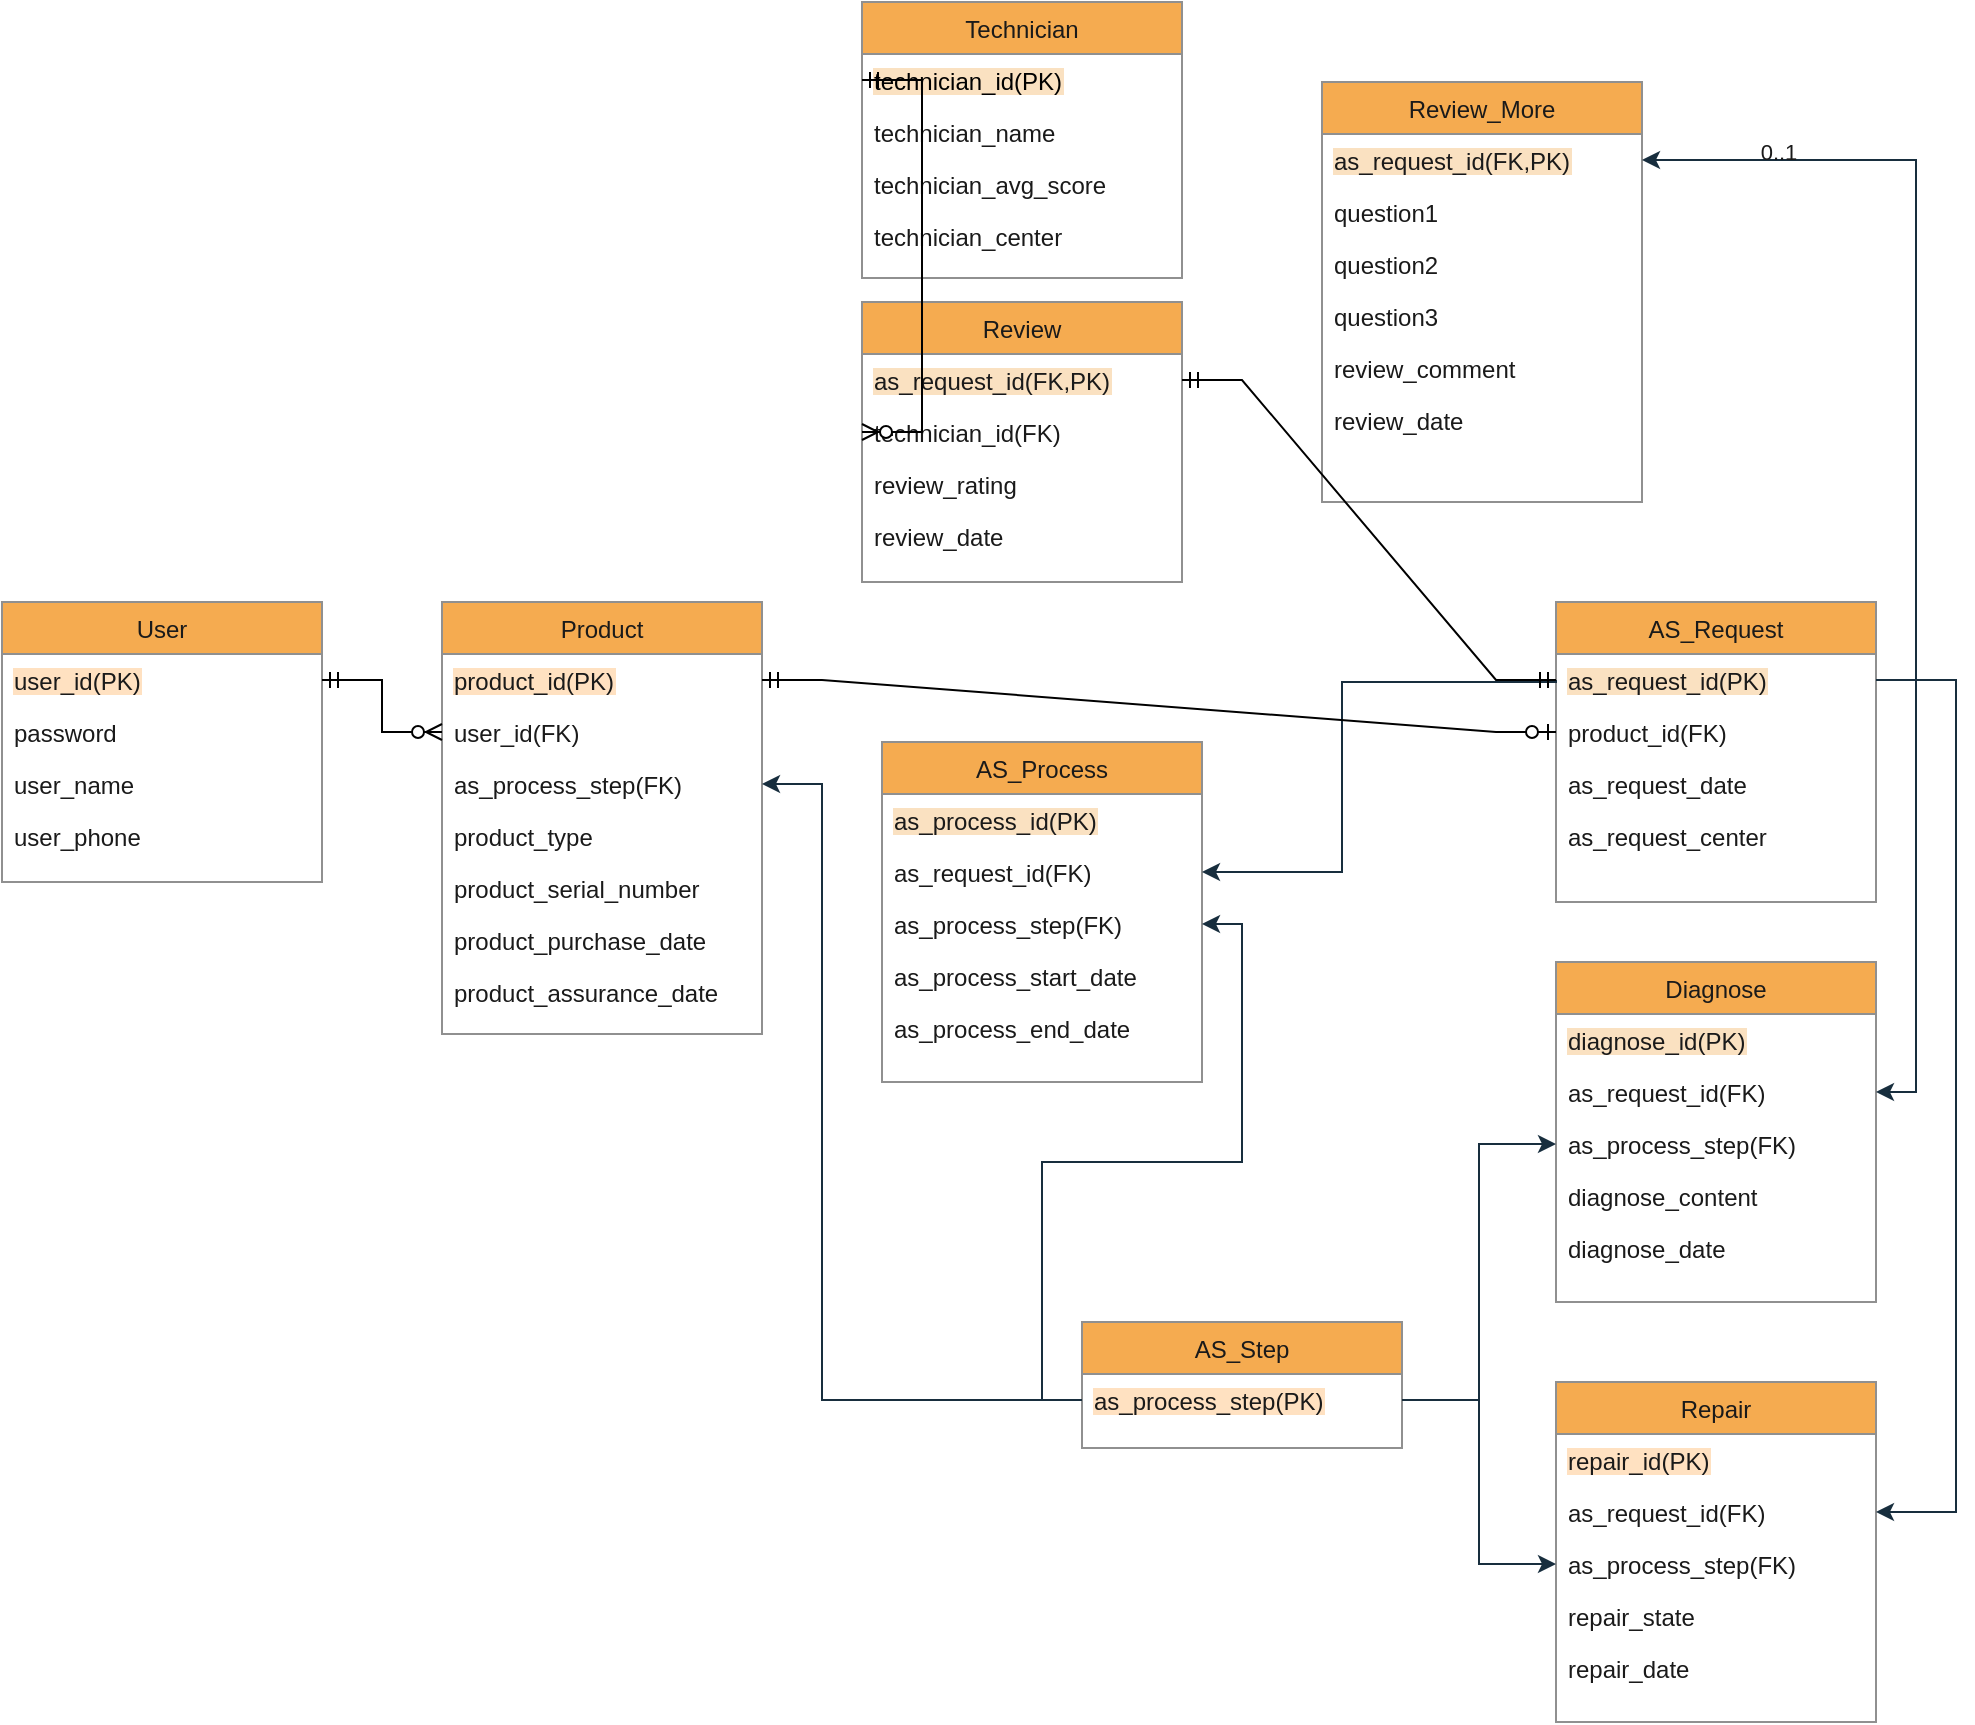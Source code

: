 <mxfile version="24.7.12">
  <diagram id="C5RBs43oDa-KdzZeNtuy" name="Page-1">
    <mxGraphModel dx="835" dy="1642" grid="1" gridSize="10" guides="1" tooltips="1" connect="1" arrows="1" fold="1" page="1" pageScale="1" pageWidth="827" pageHeight="1169" math="0" shadow="0">
      <root>
        <mxCell id="WIyWlLk6GJQsqaUBKTNV-0" />
        <mxCell id="WIyWlLk6GJQsqaUBKTNV-1" parent="WIyWlLk6GJQsqaUBKTNV-0" />
        <mxCell id="zkfFHV4jXpPFQw0GAbJ--0" value="User" style="swimlane;fontStyle=0;align=center;verticalAlign=top;childLayout=stackLayout;horizontal=1;startSize=26;horizontalStack=0;resizeParent=1;resizeLast=0;collapsible=1;marginBottom=0;rounded=0;shadow=0;strokeWidth=1;labelBackgroundColor=none;fillColor=#F5AB50;strokeColor=#909090;fontColor=#1A1A1A;" parent="WIyWlLk6GJQsqaUBKTNV-1" vertex="1">
          <mxGeometry x="50" y="100" width="160" height="140" as="geometry">
            <mxRectangle x="220" y="120" width="160" height="26" as="alternateBounds" />
          </mxGeometry>
        </mxCell>
        <mxCell id="zkfFHV4jXpPFQw0GAbJ--1" value="user_id(PK)" style="text;align=left;verticalAlign=top;spacingLeft=4;spacingRight=4;overflow=hidden;rotatable=0;points=[[0,0.5],[1,0.5]];portConstraint=eastwest;rounded=0;labelBackgroundColor=#ffe1c1;fontColor=#1A1A1A;" parent="zkfFHV4jXpPFQw0GAbJ--0" vertex="1">
          <mxGeometry y="26" width="160" height="26" as="geometry" />
        </mxCell>
        <mxCell id="zkfFHV4jXpPFQw0GAbJ--2" value="password" style="text;align=left;verticalAlign=top;spacingLeft=4;spacingRight=4;overflow=hidden;rotatable=0;points=[[0,0.5],[1,0.5]];portConstraint=eastwest;rounded=0;shadow=0;html=0;labelBackgroundColor=none;fontColor=#1A1A1A;" parent="zkfFHV4jXpPFQw0GAbJ--0" vertex="1">
          <mxGeometry y="52" width="160" height="26" as="geometry" />
        </mxCell>
        <mxCell id="zkfFHV4jXpPFQw0GAbJ--3" value="user_name" style="text;align=left;verticalAlign=top;spacingLeft=4;spacingRight=4;overflow=hidden;rotatable=0;points=[[0,0.5],[1,0.5]];portConstraint=eastwest;rounded=0;shadow=0;html=0;labelBackgroundColor=none;fontColor=#1A1A1A;" parent="zkfFHV4jXpPFQw0GAbJ--0" vertex="1">
          <mxGeometry y="78" width="160" height="26" as="geometry" />
        </mxCell>
        <mxCell id="XL9K7-EwVSVCxEC8nycV-12" value="user_phone" style="text;align=left;verticalAlign=top;spacingLeft=4;spacingRight=4;overflow=hidden;rotatable=0;points=[[0,0.5],[1,0.5]];portConstraint=eastwest;rounded=0;shadow=0;html=0;labelBackgroundColor=none;fontColor=#1A1A1A;" vertex="1" parent="zkfFHV4jXpPFQw0GAbJ--0">
          <mxGeometry y="104" width="160" height="26" as="geometry" />
        </mxCell>
        <mxCell id="zkfFHV4jXpPFQw0GAbJ--6" value="Diagnose" style="swimlane;fontStyle=0;align=center;verticalAlign=top;childLayout=stackLayout;horizontal=1;startSize=26;horizontalStack=0;resizeParent=1;resizeLast=0;collapsible=1;marginBottom=0;rounded=0;shadow=0;strokeWidth=1;labelBackgroundColor=none;fillColor=#F5AB50;strokeColor=#909090;fontColor=#1A1A1A;" parent="WIyWlLk6GJQsqaUBKTNV-1" vertex="1">
          <mxGeometry x="827" y="280" width="160" height="170" as="geometry">
            <mxRectangle x="130" y="380" width="160" height="26" as="alternateBounds" />
          </mxGeometry>
        </mxCell>
        <mxCell id="zkfFHV4jXpPFQw0GAbJ--10" value="diagnose_id(PK)" style="text;align=left;verticalAlign=top;spacingLeft=4;spacingRight=4;overflow=hidden;rotatable=0;points=[[0,0.5],[1,0.5]];portConstraint=eastwest;fontStyle=0;rounded=0;labelBackgroundColor=#fae1c1;fontColor=#1A1A1A;" parent="zkfFHV4jXpPFQw0GAbJ--6" vertex="1">
          <mxGeometry y="26" width="160" height="26" as="geometry" />
        </mxCell>
        <mxCell id="zkfFHV4jXpPFQw0GAbJ--7" value="as_request_id(FK)" style="text;align=left;verticalAlign=top;spacingLeft=4;spacingRight=4;overflow=hidden;rotatable=0;points=[[0,0.5],[1,0.5]];portConstraint=eastwest;rounded=0;labelBackgroundColor=none;fontColor=#1A1A1A;" parent="zkfFHV4jXpPFQw0GAbJ--6" vertex="1">
          <mxGeometry y="52" width="160" height="26" as="geometry" />
        </mxCell>
        <mxCell id="zkfFHV4jXpPFQw0GAbJ--11" value="as_process_step(FK)" style="text;align=left;verticalAlign=top;spacingLeft=4;spacingRight=4;overflow=hidden;rotatable=0;points=[[0,0.5],[1,0.5]];portConstraint=eastwest;rounded=0;labelBackgroundColor=none;fontColor=#1A1A1A;" parent="zkfFHV4jXpPFQw0GAbJ--6" vertex="1">
          <mxGeometry y="78" width="160" height="26" as="geometry" />
        </mxCell>
        <mxCell id="XL9K7-EwVSVCxEC8nycV-46" value="diagnose_content" style="text;align=left;verticalAlign=top;spacingLeft=4;spacingRight=4;overflow=hidden;rotatable=0;points=[[0,0.5],[1,0.5]];portConstraint=eastwest;rounded=0;shadow=0;html=0;labelBackgroundColor=none;fontColor=#1A1A1A;" vertex="1" parent="zkfFHV4jXpPFQw0GAbJ--6">
          <mxGeometry y="104" width="160" height="26" as="geometry" />
        </mxCell>
        <mxCell id="zkfFHV4jXpPFQw0GAbJ--8" value="diagnose_date" style="text;align=left;verticalAlign=top;spacingLeft=4;spacingRight=4;overflow=hidden;rotatable=0;points=[[0,0.5],[1,0.5]];portConstraint=eastwest;rounded=0;shadow=0;html=0;labelBackgroundColor=none;fontColor=#1A1A1A;" parent="zkfFHV4jXpPFQw0GAbJ--6" vertex="1">
          <mxGeometry y="130" width="160" height="26" as="geometry" />
        </mxCell>
        <mxCell id="zkfFHV4jXpPFQw0GAbJ--13" value="AS_Process" style="swimlane;fontStyle=0;align=center;verticalAlign=top;childLayout=stackLayout;horizontal=1;startSize=26;horizontalStack=0;resizeParent=1;resizeLast=0;collapsible=1;marginBottom=0;rounded=0;shadow=0;strokeWidth=1;labelBackgroundColor=none;fillColor=#F5AB50;strokeColor=#909090;fontColor=#1A1A1A;" parent="WIyWlLk6GJQsqaUBKTNV-1" vertex="1">
          <mxGeometry x="490" y="170" width="160" height="170" as="geometry">
            <mxRectangle x="340" y="380" width="170" height="26" as="alternateBounds" />
          </mxGeometry>
        </mxCell>
        <mxCell id="zkfFHV4jXpPFQw0GAbJ--14" value="as_process_id(PK)" style="text;align=left;verticalAlign=top;spacingLeft=4;spacingRight=4;overflow=hidden;rotatable=0;points=[[0,0.5],[1,0.5]];portConstraint=eastwest;rounded=0;labelBackgroundColor=#fae1c1;fontColor=#1A1A1A;" parent="zkfFHV4jXpPFQw0GAbJ--13" vertex="1">
          <mxGeometry y="26" width="160" height="26" as="geometry" />
        </mxCell>
        <mxCell id="XL9K7-EwVSVCxEC8nycV-29" value="as_request_id(FK)" style="text;align=left;verticalAlign=top;spacingLeft=4;spacingRight=4;overflow=hidden;rotatable=0;points=[[0,0.5],[1,0.5]];portConstraint=eastwest;rounded=0;labelBackgroundColor=none;fontColor=#1A1A1A;" vertex="1" parent="zkfFHV4jXpPFQw0GAbJ--13">
          <mxGeometry y="52" width="160" height="26" as="geometry" />
        </mxCell>
        <mxCell id="XL9K7-EwVSVCxEC8nycV-30" value="as_process_step(FK)" style="text;align=left;verticalAlign=top;spacingLeft=4;spacingRight=4;overflow=hidden;rotatable=0;points=[[0,0.5],[1,0.5]];portConstraint=eastwest;rounded=0;labelBackgroundColor=none;fontColor=#1A1A1A;" vertex="1" parent="zkfFHV4jXpPFQw0GAbJ--13">
          <mxGeometry y="78" width="160" height="26" as="geometry" />
        </mxCell>
        <mxCell id="XL9K7-EwVSVCxEC8nycV-31" value="as_process_start_date" style="text;align=left;verticalAlign=top;spacingLeft=4;spacingRight=4;overflow=hidden;rotatable=0;points=[[0,0.5],[1,0.5]];portConstraint=eastwest;fontStyle=0;rounded=0;labelBackgroundColor=none;fontColor=#1A1A1A;" vertex="1" parent="zkfFHV4jXpPFQw0GAbJ--13">
          <mxGeometry y="104" width="160" height="26" as="geometry" />
        </mxCell>
        <mxCell id="XL9K7-EwVSVCxEC8nycV-33" value="as_process_end_date" style="text;align=left;verticalAlign=top;spacingLeft=4;spacingRight=4;overflow=hidden;rotatable=0;points=[[0,0.5],[1,0.5]];portConstraint=eastwest;fontStyle=0;rounded=0;labelBackgroundColor=none;fontColor=#1A1A1A;" vertex="1" parent="zkfFHV4jXpPFQw0GAbJ--13">
          <mxGeometry y="130" width="160" height="26" as="geometry" />
        </mxCell>
        <mxCell id="zkfFHV4jXpPFQw0GAbJ--17" value="Product" style="swimlane;fontStyle=0;align=center;verticalAlign=top;childLayout=stackLayout;horizontal=1;startSize=26;horizontalStack=0;resizeParent=1;resizeLast=0;collapsible=1;marginBottom=0;rounded=0;shadow=0;strokeWidth=1;labelBackgroundColor=none;fillColor=#F5AB50;strokeColor=#909090;fontColor=#1A1A1A;" parent="WIyWlLk6GJQsqaUBKTNV-1" vertex="1">
          <mxGeometry x="270" y="100" width="160" height="216" as="geometry">
            <mxRectangle x="550" y="140" width="160" height="26" as="alternateBounds" />
          </mxGeometry>
        </mxCell>
        <mxCell id="zkfFHV4jXpPFQw0GAbJ--18" value="product_id(PK)" style="text;align=left;verticalAlign=top;spacingLeft=4;spacingRight=4;overflow=hidden;rotatable=0;points=[[0,0.5],[1,0.5]];portConstraint=eastwest;rounded=0;labelBackgroundColor=#ffe1c1;fontColor=#1A1A1A;" parent="zkfFHV4jXpPFQw0GAbJ--17" vertex="1">
          <mxGeometry y="26" width="160" height="26" as="geometry" />
        </mxCell>
        <mxCell id="zkfFHV4jXpPFQw0GAbJ--19" value="user_id(FK)" style="text;align=left;verticalAlign=top;spacingLeft=4;spacingRight=4;overflow=hidden;rotatable=0;points=[[0,0.5],[1,0.5]];portConstraint=eastwest;rounded=0;shadow=0;html=0;labelBackgroundColor=none;fontColor=#1A1A1A;" parent="zkfFHV4jXpPFQw0GAbJ--17" vertex="1">
          <mxGeometry y="52" width="160" height="26" as="geometry" />
        </mxCell>
        <mxCell id="zkfFHV4jXpPFQw0GAbJ--20" value="as_process_step(FK)" style="text;align=left;verticalAlign=top;spacingLeft=4;spacingRight=4;overflow=hidden;rotatable=0;points=[[0,0.5],[1,0.5]];portConstraint=eastwest;rounded=0;shadow=0;html=0;labelBackgroundColor=none;fontColor=#1A1A1A;" parent="zkfFHV4jXpPFQw0GAbJ--17" vertex="1">
          <mxGeometry y="78" width="160" height="26" as="geometry" />
        </mxCell>
        <mxCell id="zkfFHV4jXpPFQw0GAbJ--21" value="product_type" style="text;align=left;verticalAlign=top;spacingLeft=4;spacingRight=4;overflow=hidden;rotatable=0;points=[[0,0.5],[1,0.5]];portConstraint=eastwest;rounded=0;shadow=0;html=0;labelBackgroundColor=none;fontColor=#1A1A1A;" parent="zkfFHV4jXpPFQw0GAbJ--17" vertex="1">
          <mxGeometry y="104" width="160" height="26" as="geometry" />
        </mxCell>
        <mxCell id="zkfFHV4jXpPFQw0GAbJ--22" value="product_serial_number" style="text;align=left;verticalAlign=top;spacingLeft=4;spacingRight=4;overflow=hidden;rotatable=0;points=[[0,0.5],[1,0.5]];portConstraint=eastwest;rounded=0;shadow=0;html=0;labelBackgroundColor=none;fontColor=#1A1A1A;" parent="zkfFHV4jXpPFQw0GAbJ--17" vertex="1">
          <mxGeometry y="130" width="160" height="26" as="geometry" />
        </mxCell>
        <mxCell id="zkfFHV4jXpPFQw0GAbJ--24" value="product_purchase_date" style="text;align=left;verticalAlign=top;spacingLeft=4;spacingRight=4;overflow=hidden;rotatable=0;points=[[0,0.5],[1,0.5]];portConstraint=eastwest;rounded=0;labelBackgroundColor=none;fontColor=#1A1A1A;" parent="zkfFHV4jXpPFQw0GAbJ--17" vertex="1">
          <mxGeometry y="156" width="160" height="26" as="geometry" />
        </mxCell>
        <mxCell id="zkfFHV4jXpPFQw0GAbJ--25" value="product_assurance_date" style="text;align=left;verticalAlign=top;spacingLeft=4;spacingRight=4;overflow=hidden;rotatable=0;points=[[0,0.5],[1,0.5]];portConstraint=eastwest;rounded=0;labelBackgroundColor=none;fontColor=#1A1A1A;" parent="zkfFHV4jXpPFQw0GAbJ--17" vertex="1">
          <mxGeometry y="182" width="160" height="26" as="geometry" />
        </mxCell>
        <mxCell id="XL9K7-EwVSVCxEC8nycV-0" value="AS_Request" style="swimlane;fontStyle=0;align=center;verticalAlign=top;childLayout=stackLayout;horizontal=1;startSize=26;horizontalStack=0;resizeParent=1;resizeLast=0;collapsible=1;marginBottom=0;rounded=0;shadow=0;strokeWidth=1;labelBackgroundColor=none;fillColor=#F5AB50;strokeColor=#909090;fontColor=#1A1A1A;" vertex="1" parent="WIyWlLk6GJQsqaUBKTNV-1">
          <mxGeometry x="827" y="100" width="160" height="150" as="geometry">
            <mxRectangle x="130" y="380" width="160" height="26" as="alternateBounds" />
          </mxGeometry>
        </mxCell>
        <mxCell id="XL9K7-EwVSVCxEC8nycV-1" value="as_request_id(PK)" style="text;align=left;verticalAlign=top;spacingLeft=4;spacingRight=4;overflow=hidden;rotatable=0;points=[[0,0.5],[1,0.5]];portConstraint=eastwest;labelBackgroundColor=#fae1c1;rounded=0;fontColor=#1A1A1A;" vertex="1" parent="XL9K7-EwVSVCxEC8nycV-0">
          <mxGeometry y="26" width="160" height="26" as="geometry" />
        </mxCell>
        <mxCell id="XL9K7-EwVSVCxEC8nycV-2" value="product_id(FK)" style="text;align=left;verticalAlign=top;spacingLeft=4;spacingRight=4;overflow=hidden;rotatable=0;points=[[0,0.5],[1,0.5]];portConstraint=eastwest;rounded=0;shadow=0;html=0;labelBackgroundColor=none;fontColor=#1A1A1A;" vertex="1" parent="XL9K7-EwVSVCxEC8nycV-0">
          <mxGeometry y="52" width="160" height="26" as="geometry" />
        </mxCell>
        <mxCell id="XL9K7-EwVSVCxEC8nycV-4" value="as_request_date" style="text;align=left;verticalAlign=top;spacingLeft=4;spacingRight=4;overflow=hidden;rotatable=0;points=[[0,0.5],[1,0.5]];portConstraint=eastwest;fontStyle=0;rounded=0;labelBackgroundColor=none;fontColor=#1A1A1A;" vertex="1" parent="XL9K7-EwVSVCxEC8nycV-0">
          <mxGeometry y="78" width="160" height="26" as="geometry" />
        </mxCell>
        <mxCell id="XL9K7-EwVSVCxEC8nycV-23" value="as_request_center" style="text;align=left;verticalAlign=top;spacingLeft=4;spacingRight=4;overflow=hidden;rotatable=0;points=[[0,0.5],[1,0.5]];portConstraint=eastwest;fontStyle=0;rounded=0;labelBackgroundColor=none;fontColor=#1A1A1A;" vertex="1" parent="XL9K7-EwVSVCxEC8nycV-0">
          <mxGeometry y="104" width="160" height="26" as="geometry" />
        </mxCell>
        <mxCell id="XL9K7-EwVSVCxEC8nycV-6" value="Technician" style="swimlane;fontStyle=0;align=center;verticalAlign=top;childLayout=stackLayout;horizontal=1;startSize=26;horizontalStack=0;resizeParent=1;resizeLast=0;collapsible=1;marginBottom=0;rounded=0;shadow=0;strokeWidth=1;labelBackgroundColor=none;fillColor=#F5AB50;strokeColor=#909090;fontColor=#1A1A1A;" vertex="1" parent="WIyWlLk6GJQsqaUBKTNV-1">
          <mxGeometry x="480" y="-200" width="160" height="138" as="geometry">
            <mxRectangle x="130" y="380" width="160" height="26" as="alternateBounds" />
          </mxGeometry>
        </mxCell>
        <mxCell id="XL9K7-EwVSVCxEC8nycV-7" value="technician_id(PK)" style="text;align=left;verticalAlign=top;spacingLeft=4;spacingRight=4;overflow=hidden;rotatable=0;points=[[0,0.5],[1,0.5]];portConstraint=eastwest;rounded=0;labelBackgroundColor=#fae1c1;fontColor=#000000;" vertex="1" parent="XL9K7-EwVSVCxEC8nycV-6">
          <mxGeometry y="26" width="160" height="26" as="geometry" />
        </mxCell>
        <mxCell id="XL9K7-EwVSVCxEC8nycV-8" value="technician_name" style="text;align=left;verticalAlign=top;spacingLeft=4;spacingRight=4;overflow=hidden;rotatable=0;points=[[0,0.5],[1,0.5]];portConstraint=eastwest;rounded=0;shadow=0;html=0;labelBackgroundColor=none;fontColor=#1A1A1A;" vertex="1" parent="XL9K7-EwVSVCxEC8nycV-6">
          <mxGeometry y="52" width="160" height="26" as="geometry" />
        </mxCell>
        <mxCell id="XL9K7-EwVSVCxEC8nycV-10" value="technician_avg_score" style="text;align=left;verticalAlign=top;spacingLeft=4;spacingRight=4;overflow=hidden;rotatable=0;points=[[0,0.5],[1,0.5]];portConstraint=eastwest;fontStyle=0;rounded=0;labelBackgroundColor=none;fontColor=#1A1A1A;" vertex="1" parent="XL9K7-EwVSVCxEC8nycV-6">
          <mxGeometry y="78" width="160" height="26" as="geometry" />
        </mxCell>
        <mxCell id="XL9K7-EwVSVCxEC8nycV-11" value="technician_center" style="text;align=left;verticalAlign=top;spacingLeft=4;spacingRight=4;overflow=hidden;rotatable=0;points=[[0,0.5],[1,0.5]];portConstraint=eastwest;rounded=0;labelBackgroundColor=none;fontColor=#1A1A1A;" vertex="1" parent="XL9K7-EwVSVCxEC8nycV-6">
          <mxGeometry y="104" width="160" height="26" as="geometry" />
        </mxCell>
        <mxCell id="XL9K7-EwVSVCxEC8nycV-21" value="" style="resizable=0;align=right;verticalAlign=bottom;labelBackgroundColor=none;fontSize=12;rounded=0;fillColor=#F5AB50;strokeColor=#909090;fontColor=#1A1A1A;" connectable="0" vertex="1" parent="WIyWlLk6GJQsqaUBKTNV-1">
          <mxGeometry x="409.833" y="130" as="geometry">
            <mxPoint x="264" y="-4" as="offset" />
          </mxGeometry>
        </mxCell>
        <mxCell id="XL9K7-EwVSVCxEC8nycV-32" style="edgeStyle=orthogonalEdgeStyle;rounded=0;orthogonalLoop=1;jettySize=auto;html=1;exitX=0;exitY=0.5;exitDx=0;exitDy=0;entryX=1;entryY=0.5;entryDx=0;entryDy=0;labelBackgroundColor=none;fontColor=default;strokeColor=#182E3E;" edge="1" parent="WIyWlLk6GJQsqaUBKTNV-1" source="XL9K7-EwVSVCxEC8nycV-1" target="XL9K7-EwVSVCxEC8nycV-29">
          <mxGeometry relative="1" as="geometry">
            <Array as="points">
              <mxPoint x="827" y="140" />
              <mxPoint x="720" y="140" />
              <mxPoint x="720" y="235" />
            </Array>
          </mxGeometry>
        </mxCell>
        <mxCell id="XL9K7-EwVSVCxEC8nycV-38" value="AS_Step" style="swimlane;fontStyle=0;align=center;verticalAlign=top;childLayout=stackLayout;horizontal=1;startSize=26;horizontalStack=0;resizeParent=1;resizeLast=0;collapsible=1;marginBottom=0;rounded=0;shadow=0;strokeWidth=1;labelBackgroundColor=none;fillColor=#F5AB50;strokeColor=#909090;fontColor=#1A1A1A;" vertex="1" parent="WIyWlLk6GJQsqaUBKTNV-1">
          <mxGeometry x="590" y="460" width="160" height="63" as="geometry">
            <mxRectangle x="130" y="380" width="160" height="26" as="alternateBounds" />
          </mxGeometry>
        </mxCell>
        <mxCell id="XL9K7-EwVSVCxEC8nycV-39" value="as_process_step(PK)" style="text;align=left;verticalAlign=top;spacingLeft=4;spacingRight=4;overflow=hidden;rotatable=0;points=[[0,0.5],[1,0.5]];portConstraint=eastwest;fontStyle=0;rounded=0;labelBackgroundColor=#ffe1c1;fontColor=#1A1A1A;" vertex="1" parent="XL9K7-EwVSVCxEC8nycV-38">
          <mxGeometry y="26" width="160" height="26" as="geometry" />
        </mxCell>
        <mxCell id="XL9K7-EwVSVCxEC8nycV-43" style="edgeStyle=orthogonalEdgeStyle;rounded=0;orthogonalLoop=1;jettySize=auto;html=1;exitX=0;exitY=0.5;exitDx=0;exitDy=0;entryX=1;entryY=0.5;entryDx=0;entryDy=0;labelBackgroundColor=none;fontColor=default;strokeColor=#182E3E;" edge="1" parent="WIyWlLk6GJQsqaUBKTNV-1" source="XL9K7-EwVSVCxEC8nycV-39" target="XL9K7-EwVSVCxEC8nycV-30">
          <mxGeometry relative="1" as="geometry" />
        </mxCell>
        <mxCell id="XL9K7-EwVSVCxEC8nycV-44" style="edgeStyle=orthogonalEdgeStyle;rounded=0;orthogonalLoop=1;jettySize=auto;html=1;exitX=0;exitY=0.5;exitDx=0;exitDy=0;entryX=1;entryY=0.5;entryDx=0;entryDy=0;labelBackgroundColor=none;fontColor=default;strokeColor=#182E3E;" edge="1" parent="WIyWlLk6GJQsqaUBKTNV-1" source="XL9K7-EwVSVCxEC8nycV-39" target="zkfFHV4jXpPFQw0GAbJ--20">
          <mxGeometry relative="1" as="geometry">
            <Array as="points">
              <mxPoint x="460" y="499" />
              <mxPoint x="460" y="191" />
            </Array>
          </mxGeometry>
        </mxCell>
        <mxCell id="XL9K7-EwVSVCxEC8nycV-47" value="Repair" style="swimlane;fontStyle=0;align=center;verticalAlign=top;childLayout=stackLayout;horizontal=1;startSize=26;horizontalStack=0;resizeParent=1;resizeLast=0;collapsible=1;marginBottom=0;rounded=0;shadow=0;strokeWidth=1;labelBackgroundColor=none;fillColor=#F5AB50;strokeColor=#909090;fontColor=#1A1A1A;" vertex="1" parent="WIyWlLk6GJQsqaUBKTNV-1">
          <mxGeometry x="827" y="490" width="160" height="170" as="geometry">
            <mxRectangle x="130" y="380" width="160" height="26" as="alternateBounds" />
          </mxGeometry>
        </mxCell>
        <mxCell id="XL9K7-EwVSVCxEC8nycV-48" value="repair_id(PK)" style="text;align=left;verticalAlign=top;spacingLeft=4;spacingRight=4;overflow=hidden;rotatable=0;points=[[0,0.5],[1,0.5]];portConstraint=eastwest;fontStyle=0;rounded=0;labelBackgroundColor=#ffe1c1;fontColor=#1A1A1A;" vertex="1" parent="XL9K7-EwVSVCxEC8nycV-47">
          <mxGeometry y="26" width="160" height="26" as="geometry" />
        </mxCell>
        <mxCell id="XL9K7-EwVSVCxEC8nycV-49" value="as_request_id(FK)" style="text;align=left;verticalAlign=top;spacingLeft=4;spacingRight=4;overflow=hidden;rotatable=0;points=[[0,0.5],[1,0.5]];portConstraint=eastwest;rounded=0;labelBackgroundColor=none;fontColor=#1A1A1A;" vertex="1" parent="XL9K7-EwVSVCxEC8nycV-47">
          <mxGeometry y="52" width="160" height="26" as="geometry" />
        </mxCell>
        <mxCell id="XL9K7-EwVSVCxEC8nycV-50" value="as_process_step(FK)" style="text;align=left;verticalAlign=top;spacingLeft=4;spacingRight=4;overflow=hidden;rotatable=0;points=[[0,0.5],[1,0.5]];portConstraint=eastwest;rounded=0;labelBackgroundColor=none;fontColor=#1A1A1A;" vertex="1" parent="XL9K7-EwVSVCxEC8nycV-47">
          <mxGeometry y="78" width="160" height="26" as="geometry" />
        </mxCell>
        <mxCell id="XL9K7-EwVSVCxEC8nycV-51" value="repair_state" style="text;align=left;verticalAlign=top;spacingLeft=4;spacingRight=4;overflow=hidden;rotatable=0;points=[[0,0.5],[1,0.5]];portConstraint=eastwest;rounded=0;shadow=0;html=0;labelBackgroundColor=none;fontColor=#1A1A1A;" vertex="1" parent="XL9K7-EwVSVCxEC8nycV-47">
          <mxGeometry y="104" width="160" height="26" as="geometry" />
        </mxCell>
        <mxCell id="XL9K7-EwVSVCxEC8nycV-52" value="repair_date" style="text;align=left;verticalAlign=top;spacingLeft=4;spacingRight=4;overflow=hidden;rotatable=0;points=[[0,0.5],[1,0.5]];portConstraint=eastwest;rounded=0;shadow=0;html=0;labelBackgroundColor=none;fontColor=#1A1A1A;" vertex="1" parent="XL9K7-EwVSVCxEC8nycV-47">
          <mxGeometry y="130" width="160" height="26" as="geometry" />
        </mxCell>
        <mxCell id="XL9K7-EwVSVCxEC8nycV-65" style="edgeStyle=orthogonalEdgeStyle;rounded=0;orthogonalLoop=1;jettySize=auto;html=1;exitX=1;exitY=0.5;exitDx=0;exitDy=0;entryX=0;entryY=0.5;entryDx=0;entryDy=0;labelBackgroundColor=none;fontColor=default;strokeColor=#182E3E;" edge="1" parent="WIyWlLk6GJQsqaUBKTNV-1" source="XL9K7-EwVSVCxEC8nycV-39" target="zkfFHV4jXpPFQw0GAbJ--11">
          <mxGeometry relative="1" as="geometry" />
        </mxCell>
        <mxCell id="XL9K7-EwVSVCxEC8nycV-66" style="edgeStyle=orthogonalEdgeStyle;rounded=0;orthogonalLoop=1;jettySize=auto;html=1;exitX=1;exitY=0.5;exitDx=0;exitDy=0;entryX=0;entryY=0.5;entryDx=0;entryDy=0;labelBackgroundColor=none;fontColor=default;strokeColor=#182E3E;" edge="1" parent="WIyWlLk6GJQsqaUBKTNV-1" source="XL9K7-EwVSVCxEC8nycV-39" target="XL9K7-EwVSVCxEC8nycV-50">
          <mxGeometry relative="1" as="geometry" />
        </mxCell>
        <mxCell id="XL9K7-EwVSVCxEC8nycV-68" value="Review" style="swimlane;fontStyle=0;align=center;verticalAlign=top;childLayout=stackLayout;horizontal=1;startSize=26;horizontalStack=0;resizeParent=1;resizeLast=0;collapsible=1;marginBottom=0;rounded=0;shadow=0;strokeWidth=1;labelBackgroundColor=none;fillColor=#F5AB50;strokeColor=#909090;fontColor=#1A1A1A;" vertex="1" parent="WIyWlLk6GJQsqaUBKTNV-1">
          <mxGeometry x="480" y="-50" width="160" height="140" as="geometry">
            <mxRectangle x="130" y="380" width="160" height="26" as="alternateBounds" />
          </mxGeometry>
        </mxCell>
        <mxCell id="XL9K7-EwVSVCxEC8nycV-69" value="as_request_id(FK,PK)" style="text;align=left;verticalAlign=top;spacingLeft=4;spacingRight=4;overflow=hidden;rotatable=0;points=[[0,0.5],[1,0.5]];portConstraint=eastwest;rounded=0;labelBackgroundColor=#fae1c1;fontColor=#1A1A1A;" vertex="1" parent="XL9K7-EwVSVCxEC8nycV-68">
          <mxGeometry y="26" width="160" height="26" as="geometry" />
        </mxCell>
        <mxCell id="XL9K7-EwVSVCxEC8nycV-70" value="technician_id(FK)" style="text;align=left;verticalAlign=top;spacingLeft=4;spacingRight=4;overflow=hidden;rotatable=0;points=[[0,0.5],[1,0.5]];portConstraint=eastwest;rounded=0;shadow=0;html=0;labelBackgroundColor=none;fontColor=#1A1A1A;" vertex="1" parent="XL9K7-EwVSVCxEC8nycV-68">
          <mxGeometry y="52" width="160" height="26" as="geometry" />
        </mxCell>
        <mxCell id="XL9K7-EwVSVCxEC8nycV-71" value="review_rating" style="text;align=left;verticalAlign=top;spacingLeft=4;spacingRight=4;overflow=hidden;rotatable=0;points=[[0,0.5],[1,0.5]];portConstraint=eastwest;fontStyle=0;rounded=0;labelBackgroundColor=none;fontColor=#1A1A1A;" vertex="1" parent="XL9K7-EwVSVCxEC8nycV-68">
          <mxGeometry y="78" width="160" height="26" as="geometry" />
        </mxCell>
        <mxCell id="XL9K7-EwVSVCxEC8nycV-75" value="review_date" style="text;align=left;verticalAlign=top;spacingLeft=4;spacingRight=4;overflow=hidden;rotatable=0;points=[[0,0.5],[1,0.5]];portConstraint=eastwest;rounded=0;labelBackgroundColor=none;fontColor=#1A1A1A;" vertex="1" parent="XL9K7-EwVSVCxEC8nycV-68">
          <mxGeometry y="104" width="160" height="26" as="geometry" />
        </mxCell>
        <mxCell id="XL9K7-EwVSVCxEC8nycV-76" value="Review_More" style="swimlane;fontStyle=0;align=center;verticalAlign=top;childLayout=stackLayout;horizontal=1;startSize=26;horizontalStack=0;resizeParent=1;resizeLast=0;collapsible=1;marginBottom=0;rounded=0;shadow=0;strokeWidth=1;labelBackgroundColor=none;fillColor=#F5AB50;strokeColor=#909090;fontColor=#1A1A1A;" vertex="1" parent="WIyWlLk6GJQsqaUBKTNV-1">
          <mxGeometry x="710" y="-160" width="160" height="210" as="geometry">
            <mxRectangle x="130" y="380" width="160" height="26" as="alternateBounds" />
          </mxGeometry>
        </mxCell>
        <mxCell id="XL9K7-EwVSVCxEC8nycV-77" value="as_request_id(FK,PK)" style="text;align=left;verticalAlign=top;spacingLeft=4;spacingRight=4;overflow=hidden;rotatable=0;points=[[0,0.5],[1,0.5]];portConstraint=eastwest;rounded=0;labelBackgroundColor=#fae1c1;fontColor=#1A1A1A;" vertex="1" parent="XL9K7-EwVSVCxEC8nycV-76">
          <mxGeometry y="26" width="160" height="26" as="geometry" />
        </mxCell>
        <mxCell id="XL9K7-EwVSVCxEC8nycV-78" value="question1" style="text;align=left;verticalAlign=top;spacingLeft=4;spacingRight=4;overflow=hidden;rotatable=0;points=[[0,0.5],[1,0.5]];portConstraint=eastwest;rounded=0;shadow=0;html=0;labelBackgroundColor=none;fontColor=#1A1A1A;" vertex="1" parent="XL9K7-EwVSVCxEC8nycV-76">
          <mxGeometry y="52" width="160" height="26" as="geometry" />
        </mxCell>
        <mxCell id="XL9K7-EwVSVCxEC8nycV-79" value="question2" style="text;align=left;verticalAlign=top;spacingLeft=4;spacingRight=4;overflow=hidden;rotatable=0;points=[[0,0.5],[1,0.5]];portConstraint=eastwest;fontStyle=0;rounded=0;labelBackgroundColor=none;fontColor=#1A1A1A;" vertex="1" parent="XL9K7-EwVSVCxEC8nycV-76">
          <mxGeometry y="78" width="160" height="26" as="geometry" />
        </mxCell>
        <mxCell id="XL9K7-EwVSVCxEC8nycV-80" value="question3" style="text;align=left;verticalAlign=top;spacingLeft=4;spacingRight=4;overflow=hidden;rotatable=0;points=[[0,0.5],[1,0.5]];portConstraint=eastwest;rounded=0;labelBackgroundColor=none;fontColor=#1A1A1A;" vertex="1" parent="XL9K7-EwVSVCxEC8nycV-76">
          <mxGeometry y="104" width="160" height="26" as="geometry" />
        </mxCell>
        <mxCell id="XL9K7-EwVSVCxEC8nycV-72" value="review_comment" style="text;align=left;verticalAlign=top;spacingLeft=4;spacingRight=4;overflow=hidden;rotatable=0;points=[[0,0.5],[1,0.5]];portConstraint=eastwest;fontStyle=0;rounded=0;labelBackgroundColor=none;fontColor=#1A1A1A;" vertex="1" parent="XL9K7-EwVSVCxEC8nycV-76">
          <mxGeometry y="130" width="160" height="26" as="geometry" />
        </mxCell>
        <mxCell id="XL9K7-EwVSVCxEC8nycV-81" value="review_date" style="text;align=left;verticalAlign=top;spacingLeft=4;spacingRight=4;overflow=hidden;rotatable=0;points=[[0,0.5],[1,0.5]];portConstraint=eastwest;rounded=0;labelBackgroundColor=none;fontColor=#1A1A1A;" vertex="1" parent="XL9K7-EwVSVCxEC8nycV-76">
          <mxGeometry y="156" width="160" height="26" as="geometry" />
        </mxCell>
        <mxCell id="XL9K7-EwVSVCxEC8nycV-86" style="edgeStyle=orthogonalEdgeStyle;rounded=0;orthogonalLoop=1;jettySize=auto;html=1;exitX=1;exitY=0.5;exitDx=0;exitDy=0;entryX=1;entryY=0.5;entryDx=0;entryDy=0;labelBackgroundColor=#fbe9d1;fontColor=default;strokeColor=#182E3E;" edge="1" parent="WIyWlLk6GJQsqaUBKTNV-1" source="XL9K7-EwVSVCxEC8nycV-1" target="XL9K7-EwVSVCxEC8nycV-77">
          <mxGeometry relative="1" as="geometry" />
        </mxCell>
        <mxCell id="XL9K7-EwVSVCxEC8nycV-87" value="0..1" style="edgeLabel;html=1;align=center;verticalAlign=middle;resizable=0;points=[];rounded=0;labelBackgroundColor=none;fontColor=#1A1A1A;" vertex="1" connectable="0" parent="XL9K7-EwVSVCxEC8nycV-86">
          <mxGeometry x="0.675" y="-4" relative="1" as="geometry">
            <mxPoint as="offset" />
          </mxGeometry>
        </mxCell>
        <mxCell id="XL9K7-EwVSVCxEC8nycV-89" style="edgeStyle=orthogonalEdgeStyle;rounded=0;orthogonalLoop=1;jettySize=auto;html=1;exitX=1;exitY=0.5;exitDx=0;exitDy=0;entryX=1;entryY=0.5;entryDx=0;entryDy=0;labelBackgroundColor=none;fontColor=default;strokeColor=#182E3E;" edge="1" parent="WIyWlLk6GJQsqaUBKTNV-1" source="XL9K7-EwVSVCxEC8nycV-1" target="zkfFHV4jXpPFQw0GAbJ--7">
          <mxGeometry relative="1" as="geometry" />
        </mxCell>
        <mxCell id="XL9K7-EwVSVCxEC8nycV-90" style="edgeStyle=orthogonalEdgeStyle;rounded=0;orthogonalLoop=1;jettySize=auto;html=1;exitX=1;exitY=0.5;exitDx=0;exitDy=0;entryX=1;entryY=0.5;entryDx=0;entryDy=0;labelBackgroundColor=none;fontColor=default;strokeColor=#182E3E;" edge="1" parent="WIyWlLk6GJQsqaUBKTNV-1" source="XL9K7-EwVSVCxEC8nycV-1" target="XL9K7-EwVSVCxEC8nycV-49">
          <mxGeometry relative="1" as="geometry">
            <Array as="points">
              <mxPoint x="1027" y="139" />
              <mxPoint x="1027" y="555" />
            </Array>
          </mxGeometry>
        </mxCell>
        <mxCell id="XL9K7-EwVSVCxEC8nycV-94" value="" style="edgeStyle=entityRelationEdgeStyle;fontSize=12;html=1;endArrow=ERzeroToMany;startArrow=ERmandOne;rounded=0;exitX=1;exitY=0.5;exitDx=0;exitDy=0;entryX=0;entryY=0.5;entryDx=0;entryDy=0;" edge="1" parent="WIyWlLk6GJQsqaUBKTNV-1" source="zkfFHV4jXpPFQw0GAbJ--1" target="zkfFHV4jXpPFQw0GAbJ--19">
          <mxGeometry width="100" height="100" relative="1" as="geometry">
            <mxPoint x="260" y="190" as="sourcePoint" />
            <mxPoint x="360" y="90" as="targetPoint" />
          </mxGeometry>
        </mxCell>
        <mxCell id="XL9K7-EwVSVCxEC8nycV-95" value="" style="edgeStyle=entityRelationEdgeStyle;fontSize=12;html=1;endArrow=ERzeroToOne;startArrow=ERmandOne;rounded=0;exitX=1;exitY=0.5;exitDx=0;exitDy=0;entryX=0;entryY=0.5;entryDx=0;entryDy=0;" edge="1" parent="WIyWlLk6GJQsqaUBKTNV-1" source="zkfFHV4jXpPFQw0GAbJ--18" target="XL9K7-EwVSVCxEC8nycV-2">
          <mxGeometry width="100" height="100" relative="1" as="geometry">
            <mxPoint x="450" y="150" as="sourcePoint" />
            <mxPoint x="650" y="160" as="targetPoint" />
          </mxGeometry>
        </mxCell>
        <mxCell id="XL9K7-EwVSVCxEC8nycV-96" value="" style="edgeStyle=entityRelationEdgeStyle;fontSize=12;html=1;endArrow=ERmandOne;startArrow=ERmandOne;rounded=0;exitX=1;exitY=0.5;exitDx=0;exitDy=0;entryX=0;entryY=0.5;entryDx=0;entryDy=0;" edge="1" parent="WIyWlLk6GJQsqaUBKTNV-1" source="XL9K7-EwVSVCxEC8nycV-69" target="XL9K7-EwVSVCxEC8nycV-1">
          <mxGeometry width="100" height="100" relative="1" as="geometry">
            <mxPoint x="690" y="50" as="sourcePoint" />
            <mxPoint x="790" y="-50" as="targetPoint" />
            <Array as="points">
              <mxPoint x="700" y="70" />
              <mxPoint x="710" y="70" />
            </Array>
          </mxGeometry>
        </mxCell>
        <mxCell id="XL9K7-EwVSVCxEC8nycV-98" value="" style="edgeStyle=entityRelationEdgeStyle;fontSize=12;html=1;endArrow=ERzeroToMany;startArrow=ERmandOne;rounded=0;entryX=0;entryY=0.5;entryDx=0;entryDy=0;exitX=0;exitY=0.5;exitDx=0;exitDy=0;" edge="1" parent="WIyWlLk6GJQsqaUBKTNV-1" source="XL9K7-EwVSVCxEC8nycV-7" target="XL9K7-EwVSVCxEC8nycV-70">
          <mxGeometry width="100" height="100" relative="1" as="geometry">
            <mxPoint x="260" y="-140" as="sourcePoint" />
            <mxPoint x="430" y="-105" as="targetPoint" />
            <Array as="points">
              <mxPoint x="430" y="-70" />
              <mxPoint x="430" y="-70" />
              <mxPoint x="420" y="-70" />
              <mxPoint x="450" y="-30" />
            </Array>
          </mxGeometry>
        </mxCell>
      </root>
    </mxGraphModel>
  </diagram>
</mxfile>
